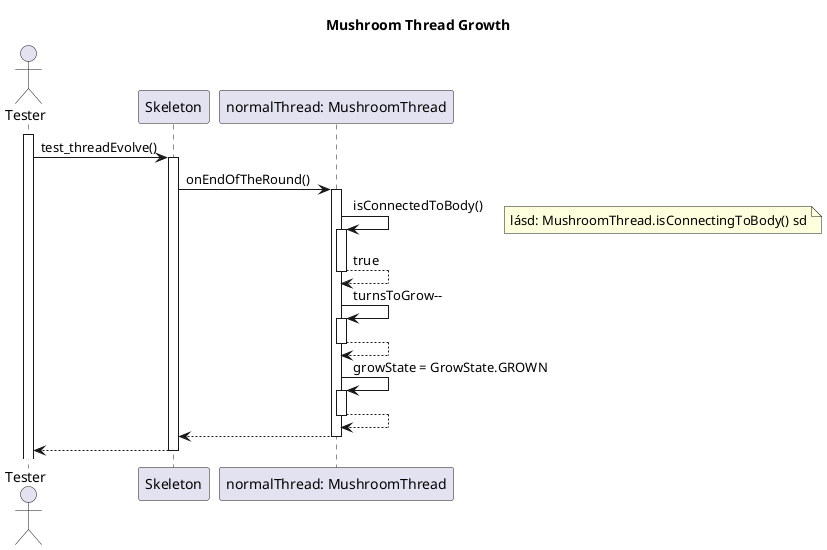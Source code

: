 @startuml Mushroom Thread Growth

title Mushroom Thread Growth

actor "Tester" as tester
participant "Skeleton" as skeleton

participant "normalThread: MushroomThread" as nmt

activate tester
tester -> skeleton: test_threadEvolve()
activate skeleton

skeleton -> nmt: onEndOfTheRound()
activate nmt

nmt -> nmt: isConnectedToBody()
activate nmt
note right: lásd: MushroomThread.isConnectingToBody() sd 
nmt --> nmt: true
deactivate nmt

nmt -> nmt: turnsToGrow--
activate nmt
nmt --> nmt
deactivate nmt

nmt -> nmt: growState = GrowState.GROWN
activate nmt
nmt --> nmt
deactivate nmt

nmt --> skeleton
deactivate nmt

skeleton --> tester
deactivate skeleton

@enduml